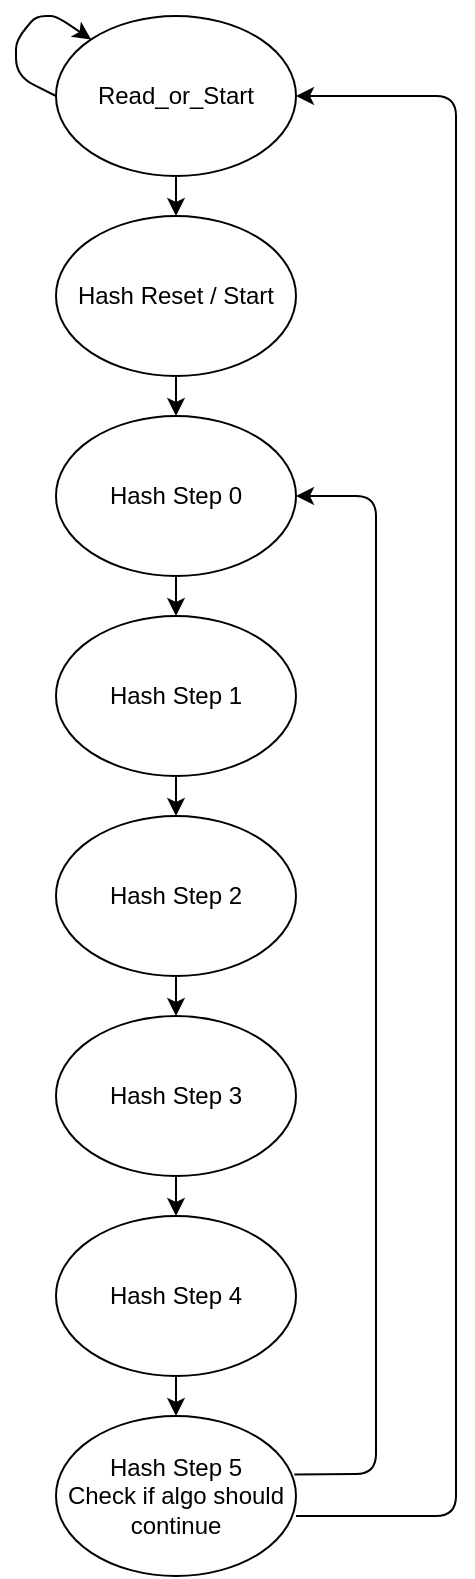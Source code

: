 <mxfile version="14.6.1" type="device"><diagram id="1LRhDD0el7w_t4wjbRlq" name="Page-1"><mxGraphModel dx="1673" dy="896" grid="1" gridSize="10" guides="1" tooltips="1" connect="1" arrows="1" fold="1" page="1" pageScale="1" pageWidth="850" pageHeight="1100" math="0" shadow="0"><root><mxCell id="0"/><mxCell id="1" parent="0"/><mxCell id="wAspKwWItaS54rg3qs0B-2" value="Hash Step 0" style="ellipse;whiteSpace=wrap;html=1;" parent="1" vertex="1"><mxGeometry x="320" y="240" width="120" height="80" as="geometry"/></mxCell><mxCell id="wAspKwWItaS54rg3qs0B-3" value="&lt;span&gt;Hash Step 1&lt;/span&gt;" style="ellipse;whiteSpace=wrap;html=1;" parent="1" vertex="1"><mxGeometry x="320" y="340" width="120" height="80" as="geometry"/></mxCell><mxCell id="wAspKwWItaS54rg3qs0B-4" value="&lt;span&gt;Hash Step 2&lt;/span&gt;" style="ellipse;whiteSpace=wrap;html=1;" parent="1" vertex="1"><mxGeometry x="320" y="440" width="120" height="80" as="geometry"/></mxCell><mxCell id="wAspKwWItaS54rg3qs0B-5" value="&lt;span&gt;Hash Step 3&lt;/span&gt;" style="ellipse;whiteSpace=wrap;html=1;" parent="1" vertex="1"><mxGeometry x="320" y="540" width="120" height="80" as="geometry"/></mxCell><mxCell id="wAspKwWItaS54rg3qs0B-6" value="&lt;span&gt;Hash Step 4&lt;/span&gt;" style="ellipse;whiteSpace=wrap;html=1;" parent="1" vertex="1"><mxGeometry x="320" y="640" width="120" height="80" as="geometry"/></mxCell><mxCell id="wAspKwWItaS54rg3qs0B-7" value="&lt;span&gt;Hash Step 5&lt;br&gt;Check if algo should continue&lt;br&gt;&lt;/span&gt;" style="ellipse;whiteSpace=wrap;html=1;" parent="1" vertex="1"><mxGeometry x="320" y="740" width="120" height="80" as="geometry"/></mxCell><mxCell id="wAspKwWItaS54rg3qs0B-8" value="" style="endArrow=classic;html=1;entryX=1;entryY=0.5;entryDx=0;entryDy=0;exitX=0.993;exitY=0.365;exitDx=0;exitDy=0;exitPerimeter=0;" parent="1" target="wAspKwWItaS54rg3qs0B-2" edge="1" source="wAspKwWItaS54rg3qs0B-7"><mxGeometry width="50" height="50" relative="1" as="geometry"><mxPoint x="440" y="670" as="sourcePoint"/><mxPoint x="480" y="128.4" as="targetPoint"/><Array as="points"><mxPoint x="480" y="769"/><mxPoint x="480" y="280"/></Array></mxGeometry></mxCell><mxCell id="wAspKwWItaS54rg3qs0B-9" value="" style="endArrow=classic;html=1;exitX=0.5;exitY=1;exitDx=0;exitDy=0;entryX=0.5;entryY=0;entryDx=0;entryDy=0;" parent="1" source="wAspKwWItaS54rg3qs0B-2" target="wAspKwWItaS54rg3qs0B-3" edge="1"><mxGeometry width="50" height="50" relative="1" as="geometry"><mxPoint x="400" y="390" as="sourcePoint"/><mxPoint x="450" y="340" as="targetPoint"/></mxGeometry></mxCell><mxCell id="wAspKwWItaS54rg3qs0B-10" value="" style="endArrow=classic;html=1;exitX=0.5;exitY=1;exitDx=0;exitDy=0;entryX=0.5;entryY=0;entryDx=0;entryDy=0;" parent="1" source="wAspKwWItaS54rg3qs0B-3" target="wAspKwWItaS54rg3qs0B-4" edge="1"><mxGeometry width="50" height="50" relative="1" as="geometry"><mxPoint x="390" y="331" as="sourcePoint"/><mxPoint x="390" y="351" as="targetPoint"/></mxGeometry></mxCell><mxCell id="wAspKwWItaS54rg3qs0B-11" value="" style="endArrow=classic;html=1;entryX=0.5;entryY=0;entryDx=0;entryDy=0;" parent="1" target="wAspKwWItaS54rg3qs0B-5" edge="1"><mxGeometry width="50" height="50" relative="1" as="geometry"><mxPoint x="380" y="520" as="sourcePoint"/><mxPoint x="390" y="450" as="targetPoint"/></mxGeometry></mxCell><mxCell id="wAspKwWItaS54rg3qs0B-12" value="" style="endArrow=classic;html=1;entryX=0.5;entryY=0;entryDx=0;entryDy=0;exitX=0.5;exitY=1;exitDx=0;exitDy=0;" parent="1" source="wAspKwWItaS54rg3qs0B-5" target="wAspKwWItaS54rg3qs0B-6" edge="1"><mxGeometry width="50" height="50" relative="1" as="geometry"><mxPoint x="390" y="530" as="sourcePoint"/><mxPoint x="390" y="550" as="targetPoint"/></mxGeometry></mxCell><mxCell id="wAspKwWItaS54rg3qs0B-13" value="" style="endArrow=classic;html=1;entryX=0.5;entryY=0;entryDx=0;entryDy=0;exitX=0.5;exitY=1;exitDx=0;exitDy=0;" parent="1" source="wAspKwWItaS54rg3qs0B-6" target="wAspKwWItaS54rg3qs0B-7" edge="1"><mxGeometry width="50" height="50" relative="1" as="geometry"><mxPoint x="390" y="630" as="sourcePoint"/><mxPoint x="390" y="650" as="targetPoint"/></mxGeometry></mxCell><mxCell id="wAspKwWItaS54rg3qs0B-14" value="Read_or_Start" style="ellipse;whiteSpace=wrap;html=1;" parent="1" vertex="1"><mxGeometry x="320" y="40" width="120" height="80" as="geometry"/></mxCell><mxCell id="wAspKwWItaS54rg3qs0B-16" value="" style="endArrow=classic;html=1;exitX=0;exitY=0.5;exitDx=0;exitDy=0;entryX=0;entryY=0;entryDx=0;entryDy=0;" parent="1" source="wAspKwWItaS54rg3qs0B-14" target="wAspKwWItaS54rg3qs0B-14" edge="1"><mxGeometry width="50" height="50" relative="1" as="geometry"><mxPoint x="262.426" y="51.716" as="sourcePoint"/><mxPoint x="310" y="20" as="targetPoint"/><Array as="points"><mxPoint x="300" y="70"/><mxPoint x="300" y="52"/><mxPoint x="310" y="40"/><mxPoint x="320" y="40"/></Array></mxGeometry></mxCell><mxCell id="wAspKwWItaS54rg3qs0B-17" value="" style="endArrow=classic;html=1;entryX=1;entryY=0.5;entryDx=0;entryDy=0;exitX=1;exitY=0.625;exitDx=0;exitDy=0;exitPerimeter=0;" parent="1" target="wAspKwWItaS54rg3qs0B-14" edge="1" source="wAspKwWItaS54rg3qs0B-7"><mxGeometry width="50" height="50" relative="1" as="geometry"><mxPoint x="440" y="680" as="sourcePoint"/><mxPoint x="480" y="180" as="targetPoint"/><Array as="points"><mxPoint x="520" y="790"/><mxPoint x="520" y="80"/></Array></mxGeometry></mxCell><mxCell id="NDJSjhtRQiPMFJOuNic2-1" value="&lt;span&gt;Hash Reset / Start&lt;br&gt;&lt;/span&gt;" style="ellipse;whiteSpace=wrap;html=1;" vertex="1" parent="1"><mxGeometry x="320" y="140" width="120" height="80" as="geometry"/></mxCell><mxCell id="NDJSjhtRQiPMFJOuNic2-3" value="" style="endArrow=classic;html=1;exitX=0.5;exitY=1;exitDx=0;exitDy=0;entryX=0.5;entryY=0;entryDx=0;entryDy=0;" edge="1" parent="1" source="NDJSjhtRQiPMFJOuNic2-1" target="wAspKwWItaS54rg3qs0B-2"><mxGeometry width="50" height="50" relative="1" as="geometry"><mxPoint x="390" y="330" as="sourcePoint"/><mxPoint x="390" y="350" as="targetPoint"/></mxGeometry></mxCell><mxCell id="NDJSjhtRQiPMFJOuNic2-4" value="" style="endArrow=classic;html=1;exitX=0.5;exitY=1;exitDx=0;exitDy=0;" edge="1" parent="1" source="wAspKwWItaS54rg3qs0B-14"><mxGeometry width="50" height="50" relative="1" as="geometry"><mxPoint x="390" y="330" as="sourcePoint"/><mxPoint x="380" y="140" as="targetPoint"/></mxGeometry></mxCell></root></mxGraphModel></diagram></mxfile>